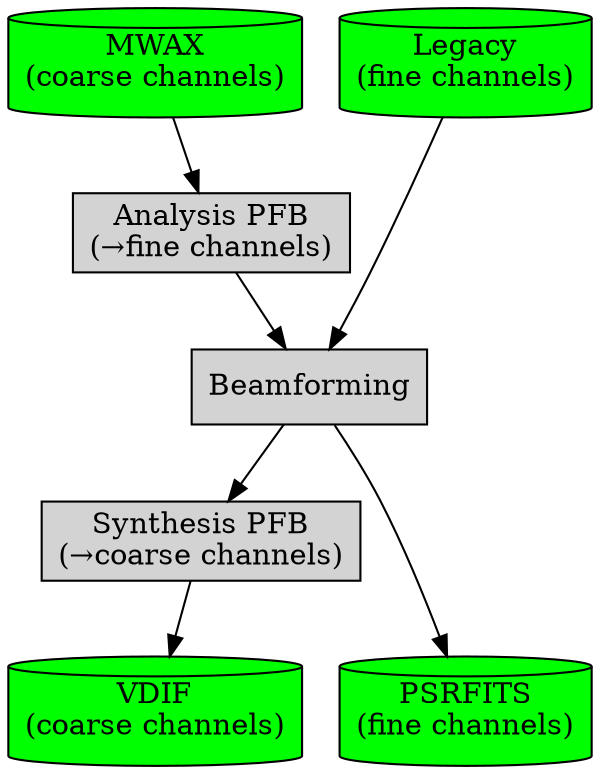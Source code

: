digraph overview {
    node [ shape=cylinder, style="filled" ];

    mwax [ label="MWAX\n(coarse channels)", fillcolor=green ];
    legacy [ label="Legacy\n(fine channels)", fillcolor=green ];
    forwardpfb [ label="Analysis PFB\n(&rarr;fine channels)", shape=record ];
    inversepfb [ label="Synthesis PFB\n(&rarr;coarse channels)", shape=record ];
    psrfits [ label="PSRFITS\n(fine channels)", fillcolor=green ];
    vdif [ label="VDIF\n(coarse channels)", fillcolor=green ];
    beamforming [ label="Beamforming", shape=record ];

    mwax -> forwardpfb;
    forwardpfb -> beamforming;
    legacy -> beamforming;
    beamforming -> psrfits;
    beamforming -> inversepfb;
    inversepfb -> vdif;

    { rank=same; mwax; legacy; }
    { rank=same; vdif; psrfits; }
}
